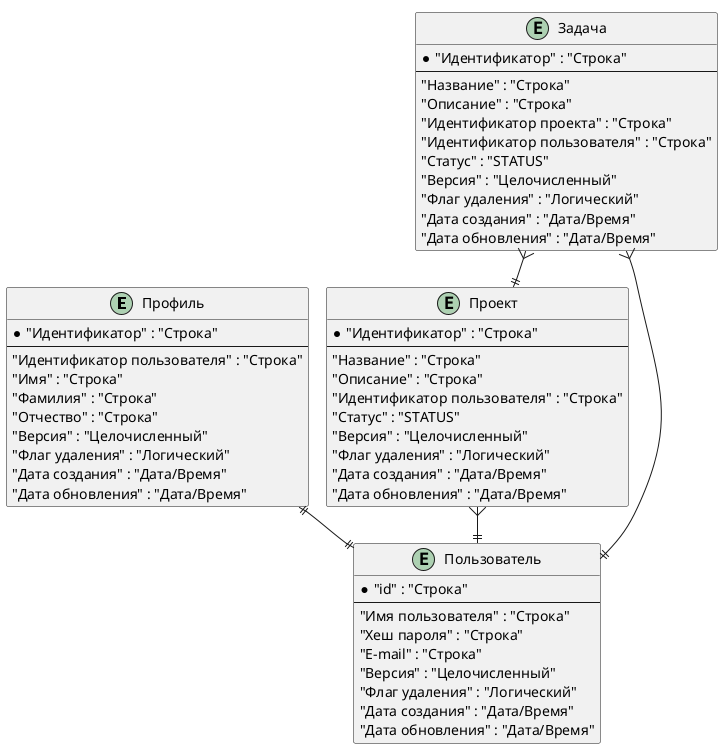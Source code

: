@startuml 
'!pragma graphviz_dot jdot 
!pragma layout smetana 
entity "Профиль" as app_profile {
    *"Идентификатор" : "Строка"
---
    "Идентификатор пользователя" : "Строка"
    "Имя" : "Строка"
    "Фамилия" : "Строка"
    "Отчество" : "Строка"
    "Версия" : "Целочисленный"
    "Флаг удаления" : "Логический"
    "Дата создания" : "Дата/Время"
    "Дата обновления" : "Дата/Время"
}

entity "Проект" as app_project {
    *"Идентификатор" : "Строка"
---
    "Название" : "Строка"
    "Описание" : "Строка"
    "Идентификатор пользователя" : "Строка"
    "Статус" : "STATUS"
    "Версия" : "Целочисленный"
    "Флаг удаления" : "Логический"
    "Дата создания" : "Дата/Время"
    "Дата обновления" : "Дата/Время"
}

entity "Задача" as app_task {
    *"Идентификатор" : "Строка"
---
    "Название" : "Строка"
    "Описание" : "Строка"
    "Идентификатор проекта" : "Строка"
    "Идентификатор пользователя" : "Строка"
    "Статус" : "STATUS"
    "Версия" : "Целочисленный"
    "Флаг удаления" : "Логический"
    "Дата создания" : "Дата/Время"
    "Дата обновления" : "Дата/Время"
}

entity "Пользователь" as app_user {
    *"id" : "Строка"
---
    "Имя пользователя" : "Строка"
    "Хеш пароля" : "Строка"
    "E-mail" : "Строка"
    "Версия" : "Целочисленный"
    "Флаг удаления" : "Логический"
    "Дата создания" : "Дата/Время"
    "Дата обновления" : "Дата/Время"
}

"app_profile" ||--|| "app_user"
"app_project" }--|| "app_user"
"app_task" }--|| "app_project"
"app_task" }--|| "app_user"

@enduml
